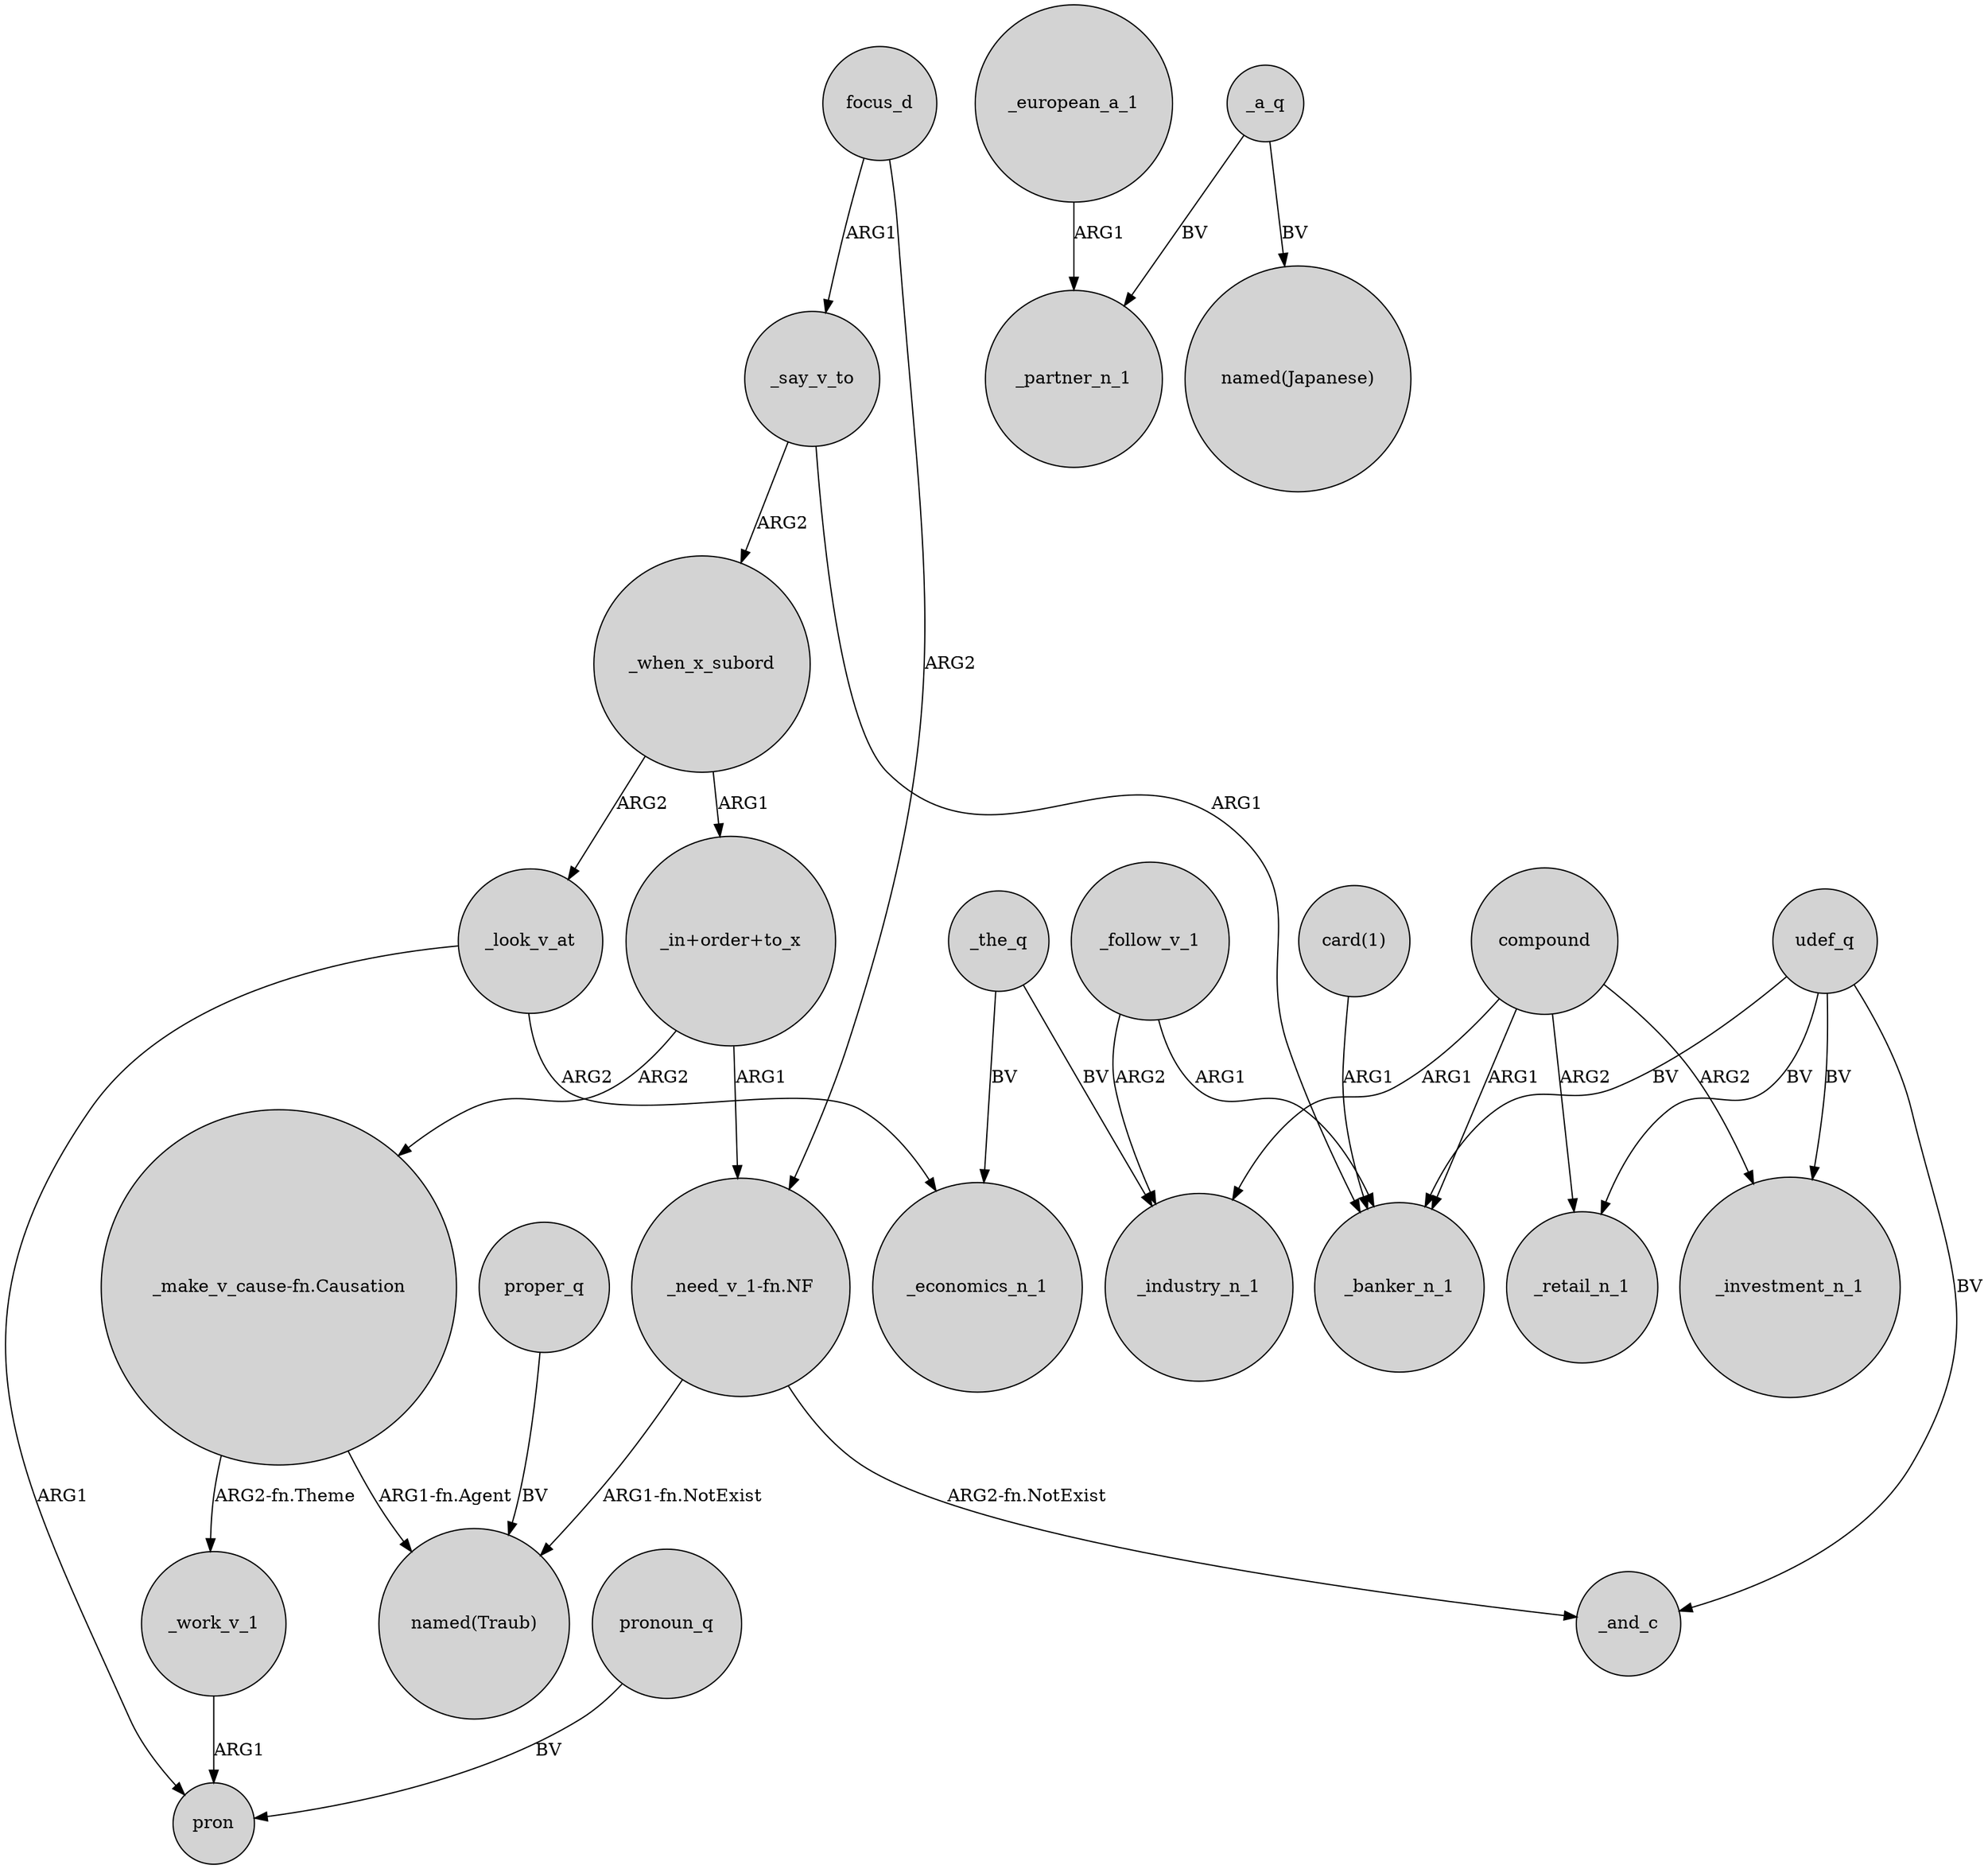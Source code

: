 digraph {
	node [shape=circle style=filled]
	proper_q -> "named(Traub)" [label=BV]
	"_in+order+to_x" -> "_make_v_cause-fn.Causation" [label=ARG2]
	_european_a_1 -> _partner_n_1 [label=ARG1]
	_follow_v_1 -> _banker_n_1 [label=ARG1]
	_a_q -> _partner_n_1 [label=BV]
	compound -> _retail_n_1 [label=ARG2]
	compound -> _industry_n_1 [label=ARG1]
	compound -> _investment_n_1 [label=ARG2]
	"_make_v_cause-fn.Causation" -> _work_v_1 [label="ARG2-fn.Theme"]
	"_in+order+to_x" -> "_need_v_1-fn.NF" [label=ARG1]
	_the_q -> _industry_n_1 [label=BV]
	_when_x_subord -> _look_v_at [label=ARG2]
	_when_x_subord -> "_in+order+to_x" [label=ARG1]
	_say_v_to -> _banker_n_1 [label=ARG1]
	pronoun_q -> pron [label=BV]
	"card(1)" -> _banker_n_1 [label=ARG1]
	_work_v_1 -> pron [label=ARG1]
	_look_v_at -> _economics_n_1 [label=ARG2]
	udef_q -> _banker_n_1 [label=BV]
	_follow_v_1 -> _industry_n_1 [label=ARG2]
	"_need_v_1-fn.NF" -> _and_c [label="ARG2-fn.NotExist"]
	_say_v_to -> _when_x_subord [label=ARG2]
	compound -> _banker_n_1 [label=ARG1]
	_the_q -> _economics_n_1 [label=BV]
	udef_q -> _investment_n_1 [label=BV]
	udef_q -> _retail_n_1 [label=BV]
	"_need_v_1-fn.NF" -> "named(Traub)" [label="ARG1-fn.NotExist"]
	"_make_v_cause-fn.Causation" -> "named(Traub)" [label="ARG1-fn.Agent"]
	udef_q -> _and_c [label=BV]
	focus_d -> "_need_v_1-fn.NF" [label=ARG2]
	_a_q -> "named(Japanese)" [label=BV]
	_look_v_at -> pron [label=ARG1]
	focus_d -> _say_v_to [label=ARG1]
}
